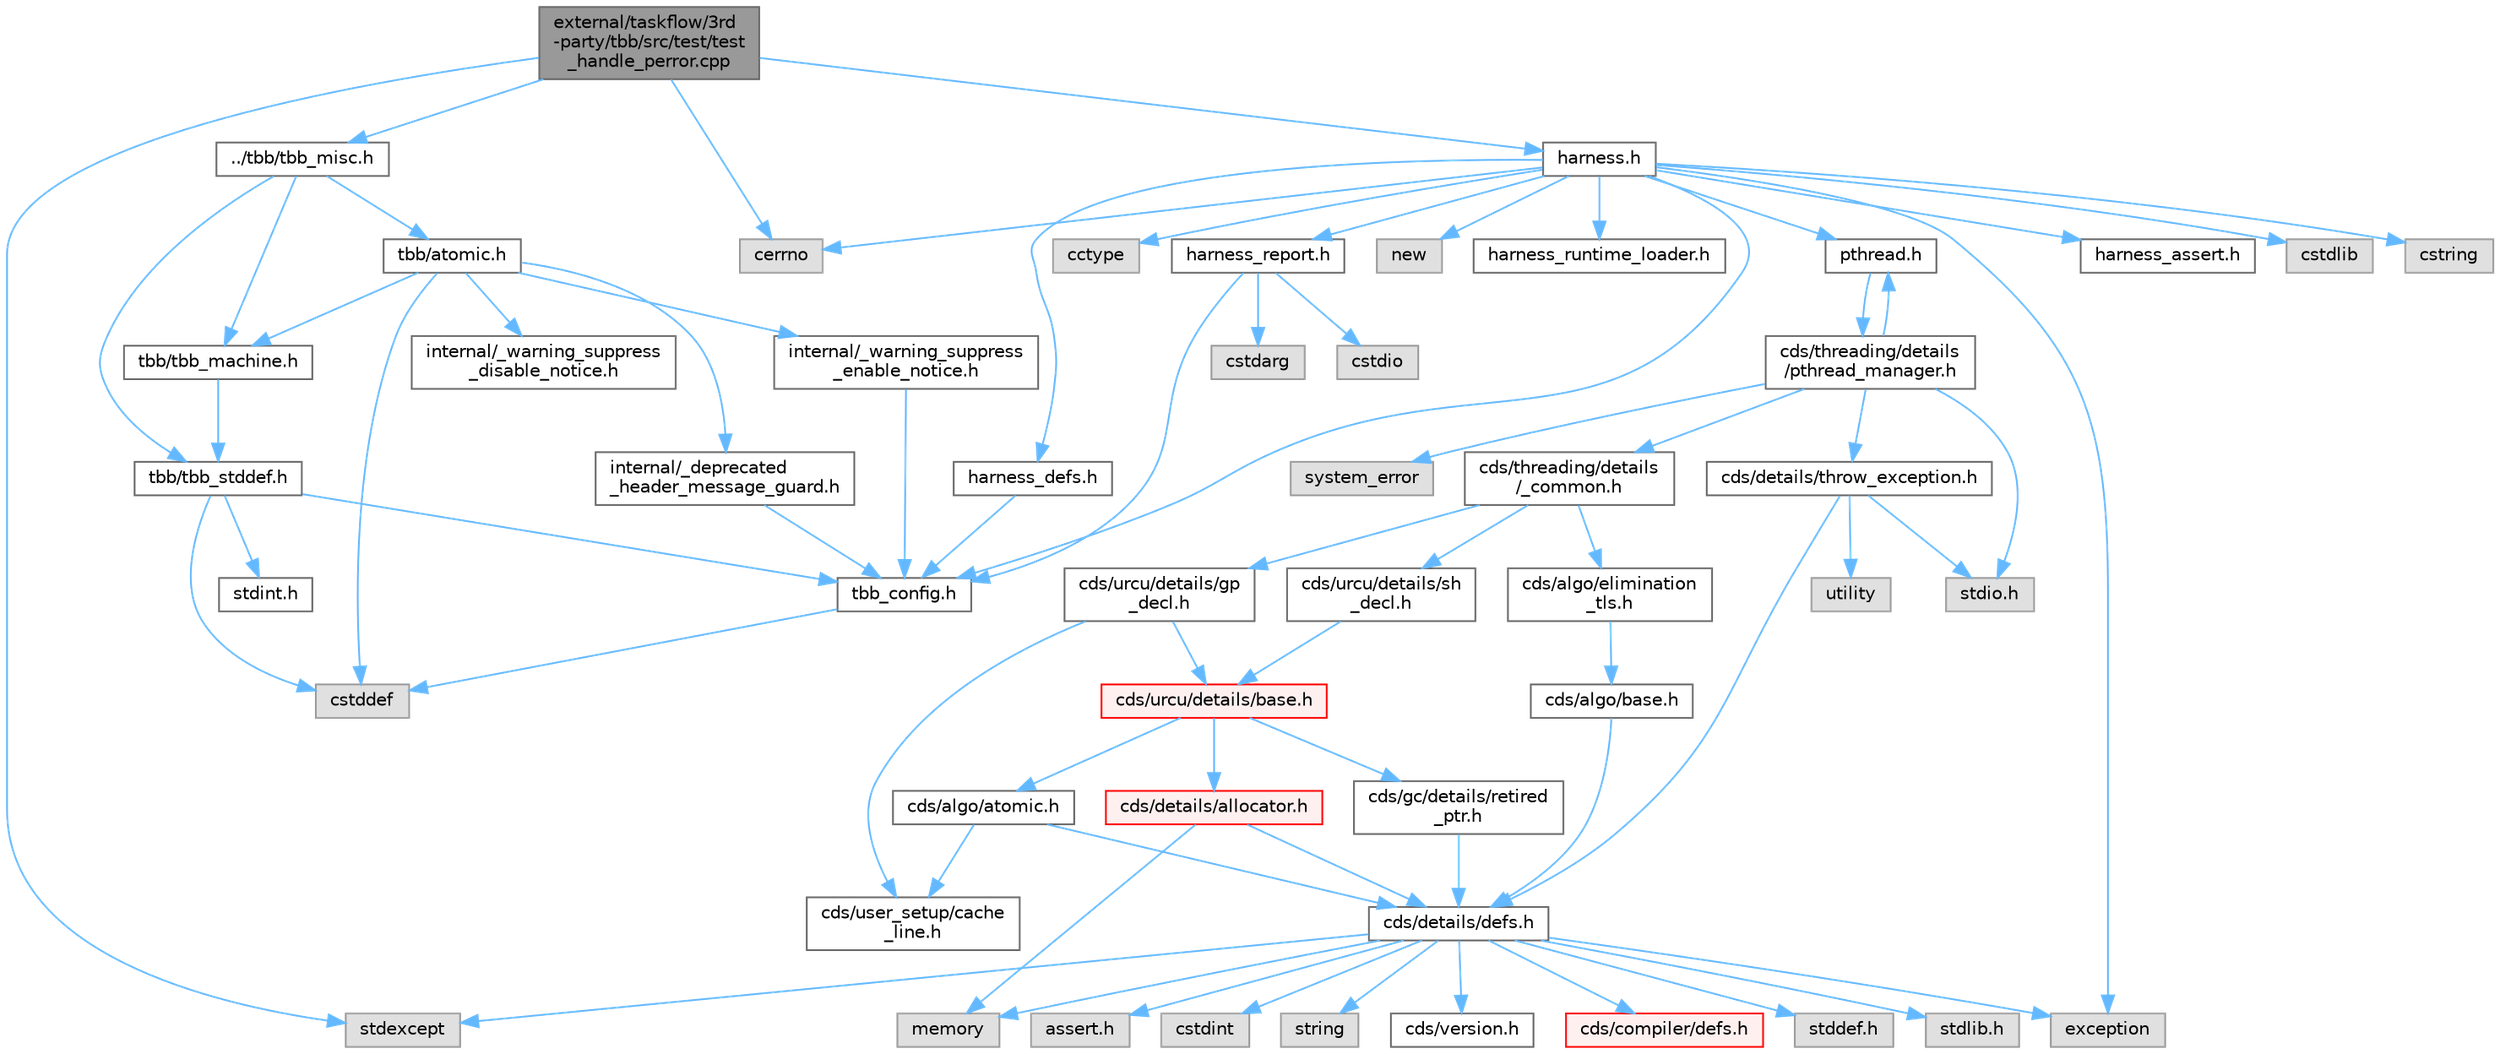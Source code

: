 digraph "external/taskflow/3rd-party/tbb/src/test/test_handle_perror.cpp"
{
 // LATEX_PDF_SIZE
  bgcolor="transparent";
  edge [fontname=Helvetica,fontsize=10,labelfontname=Helvetica,labelfontsize=10];
  node [fontname=Helvetica,fontsize=10,shape=box,height=0.2,width=0.4];
  Node1 [id="Node000001",label="external/taskflow/3rd\l-party/tbb/src/test/test\l_handle_perror.cpp",height=0.2,width=0.4,color="gray40", fillcolor="grey60", style="filled", fontcolor="black",tooltip=" "];
  Node1 -> Node2 [id="edge71_Node000001_Node000002",color="steelblue1",style="solid",tooltip=" "];
  Node2 [id="Node000002",label="cerrno",height=0.2,width=0.4,color="grey60", fillcolor="#E0E0E0", style="filled",tooltip=" "];
  Node1 -> Node3 [id="edge72_Node000001_Node000003",color="steelblue1",style="solid",tooltip=" "];
  Node3 [id="Node000003",label="stdexcept",height=0.2,width=0.4,color="grey60", fillcolor="#E0E0E0", style="filled",tooltip=" "];
  Node1 -> Node4 [id="edge73_Node000001_Node000004",color="steelblue1",style="solid",tooltip=" "];
  Node4 [id="Node000004",label="../tbb/tbb_misc.h",height=0.2,width=0.4,color="grey40", fillcolor="white", style="filled",URL="$tbb__misc_8h.html",tooltip=" "];
  Node4 -> Node5 [id="edge74_Node000004_Node000005",color="steelblue1",style="solid",tooltip=" "];
  Node5 [id="Node000005",label="tbb/tbb_stddef.h",height=0.2,width=0.4,color="grey40", fillcolor="white", style="filled",URL="$tbb__stddef_8h.html",tooltip=" "];
  Node5 -> Node6 [id="edge75_Node000005_Node000006",color="steelblue1",style="solid",tooltip=" "];
  Node6 [id="Node000006",label="tbb_config.h",height=0.2,width=0.4,color="grey40", fillcolor="white", style="filled",URL="$tbb__config_8h.html",tooltip=" "];
  Node6 -> Node7 [id="edge76_Node000006_Node000007",color="steelblue1",style="solid",tooltip=" "];
  Node7 [id="Node000007",label="cstddef",height=0.2,width=0.4,color="grey60", fillcolor="#E0E0E0", style="filled",tooltip=" "];
  Node5 -> Node7 [id="edge77_Node000005_Node000007",color="steelblue1",style="solid",tooltip=" "];
  Node5 -> Node8 [id="edge78_Node000005_Node000008",color="steelblue1",style="solid",tooltip=" "];
  Node8 [id="Node000008",label="stdint.h",height=0.2,width=0.4,color="grey40", fillcolor="white", style="filled",URL="$stdint_8h.html",tooltip=" "];
  Node4 -> Node9 [id="edge79_Node000004_Node000009",color="steelblue1",style="solid",tooltip=" "];
  Node9 [id="Node000009",label="tbb/tbb_machine.h",height=0.2,width=0.4,color="grey40", fillcolor="white", style="filled",URL="$tbb__machine_8h.html",tooltip=" "];
  Node9 -> Node5 [id="edge80_Node000009_Node000005",color="steelblue1",style="solid",tooltip=" "];
  Node4 -> Node10 [id="edge81_Node000004_Node000010",color="steelblue1",style="solid",tooltip=" "];
  Node10 [id="Node000010",label="tbb/atomic.h",height=0.2,width=0.4,color="grey40", fillcolor="white", style="filled",URL="$external_2taskflow_23rd-party_2tbb_2include_2tbb_2atomic_8h.html",tooltip=" "];
  Node10 -> Node11 [id="edge82_Node000010_Node000011",color="steelblue1",style="solid",tooltip=" "];
  Node11 [id="Node000011",label="internal/_deprecated\l_header_message_guard.h",height=0.2,width=0.4,color="grey40", fillcolor="white", style="filled",URL="$__deprecated__header__message__guard_8h.html",tooltip=" "];
  Node11 -> Node6 [id="edge83_Node000011_Node000006",color="steelblue1",style="solid",tooltip=" "];
  Node10 -> Node12 [id="edge84_Node000010_Node000012",color="steelblue1",style="solid",tooltip=" "];
  Node12 [id="Node000012",label="internal/_warning_suppress\l_enable_notice.h",height=0.2,width=0.4,color="grey40", fillcolor="white", style="filled",URL="$__warning__suppress__enable__notice_8h.html",tooltip=" "];
  Node12 -> Node6 [id="edge85_Node000012_Node000006",color="steelblue1",style="solid",tooltip=" "];
  Node10 -> Node7 [id="edge86_Node000010_Node000007",color="steelblue1",style="solid",tooltip=" "];
  Node10 -> Node9 [id="edge87_Node000010_Node000009",color="steelblue1",style="solid",tooltip=" "];
  Node10 -> Node13 [id="edge88_Node000010_Node000013",color="steelblue1",style="solid",tooltip=" "];
  Node13 [id="Node000013",label="internal/_warning_suppress\l_disable_notice.h",height=0.2,width=0.4,color="grey40", fillcolor="white", style="filled",URL="$__warning__suppress__disable__notice_8h.html",tooltip=" "];
  Node1 -> Node14 [id="edge89_Node000001_Node000014",color="steelblue1",style="solid",tooltip=" "];
  Node14 [id="Node000014",label="harness.h",height=0.2,width=0.4,color="grey40", fillcolor="white", style="filled",URL="$harness_8h.html",tooltip=" "];
  Node14 -> Node6 [id="edge90_Node000014_Node000006",color="steelblue1",style="solid",tooltip=" "];
  Node14 -> Node15 [id="edge91_Node000014_Node000015",color="steelblue1",style="solid",tooltip=" "];
  Node15 [id="Node000015",label="harness_defs.h",height=0.2,width=0.4,color="grey40", fillcolor="white", style="filled",URL="$harness__defs_8h.html",tooltip=" "];
  Node15 -> Node6 [id="edge92_Node000015_Node000006",color="steelblue1",style="solid",tooltip=" "];
  Node14 -> Node16 [id="edge93_Node000014_Node000016",color="steelblue1",style="solid",tooltip=" "];
  Node16 [id="Node000016",label="cstdlib",height=0.2,width=0.4,color="grey60", fillcolor="#E0E0E0", style="filled",tooltip=" "];
  Node14 -> Node17 [id="edge94_Node000014_Node000017",color="steelblue1",style="solid",tooltip=" "];
  Node17 [id="Node000017",label="cstring",height=0.2,width=0.4,color="grey60", fillcolor="#E0E0E0", style="filled",tooltip=" "];
  Node14 -> Node2 [id="edge95_Node000014_Node000002",color="steelblue1",style="solid",tooltip=" "];
  Node14 -> Node18 [id="edge96_Node000014_Node000018",color="steelblue1",style="solid",tooltip=" "];
  Node18 [id="Node000018",label="cctype",height=0.2,width=0.4,color="grey60", fillcolor="#E0E0E0", style="filled",tooltip=" "];
  Node14 -> Node19 [id="edge97_Node000014_Node000019",color="steelblue1",style="solid",tooltip=" "];
  Node19 [id="Node000019",label="new",height=0.2,width=0.4,color="grey60", fillcolor="#E0E0E0", style="filled",tooltip=" "];
  Node14 -> Node20 [id="edge98_Node000014_Node000020",color="steelblue1",style="solid",tooltip=" "];
  Node20 [id="Node000020",label="pthread.h",height=0.2,width=0.4,color="grey40", fillcolor="white", style="filled",URL="$pthread_8h.html",tooltip=" "];
  Node20 -> Node21 [id="edge99_Node000020_Node000021",color="steelblue1",style="solid",tooltip=" "];
  Node21 [id="Node000021",label="cds/threading/details\l/pthread_manager.h",height=0.2,width=0.4,color="grey40", fillcolor="white", style="filled",URL="$pthread__manager_8h.html",tooltip=" "];
  Node21 -> Node22 [id="edge100_Node000021_Node000022",color="steelblue1",style="solid",tooltip=" "];
  Node22 [id="Node000022",label="system_error",height=0.2,width=0.4,color="grey60", fillcolor="#E0E0E0", style="filled",tooltip=" "];
  Node21 -> Node23 [id="edge101_Node000021_Node000023",color="steelblue1",style="solid",tooltip=" "];
  Node23 [id="Node000023",label="stdio.h",height=0.2,width=0.4,color="grey60", fillcolor="#E0E0E0", style="filled",tooltip=" "];
  Node21 -> Node20 [id="edge102_Node000021_Node000020",color="steelblue1",style="solid",tooltip=" "];
  Node21 -> Node24 [id="edge103_Node000021_Node000024",color="steelblue1",style="solid",tooltip=" "];
  Node24 [id="Node000024",label="cds/threading/details\l/_common.h",height=0.2,width=0.4,color="grey40", fillcolor="white", style="filled",URL="$__common_8h.html",tooltip=" "];
  Node24 -> Node25 [id="edge104_Node000024_Node000025",color="steelblue1",style="solid",tooltip=" "];
  Node25 [id="Node000025",label="cds/urcu/details/gp\l_decl.h",height=0.2,width=0.4,color="grey40", fillcolor="white", style="filled",URL="$gp__decl_8h.html",tooltip=" "];
  Node25 -> Node26 [id="edge105_Node000025_Node000026",color="steelblue1",style="solid",tooltip=" "];
  Node26 [id="Node000026",label="cds/urcu/details/base.h",height=0.2,width=0.4,color="red", fillcolor="#FFF0F0", style="filled",URL="$external_2libcds_2cds_2urcu_2details_2base_8h.html",tooltip=" "];
  Node26 -> Node27 [id="edge106_Node000026_Node000027",color="steelblue1",style="solid",tooltip=" "];
  Node27 [id="Node000027",label="cds/algo/atomic.h",height=0.2,width=0.4,color="grey40", fillcolor="white", style="filled",URL="$external_2libcds_2cds_2algo_2atomic_8h.html",tooltip=" "];
  Node27 -> Node28 [id="edge107_Node000027_Node000028",color="steelblue1",style="solid",tooltip=" "];
  Node28 [id="Node000028",label="cds/details/defs.h",height=0.2,width=0.4,color="grey40", fillcolor="white", style="filled",URL="$details_2defs_8h.html",tooltip=" "];
  Node28 -> Node29 [id="edge108_Node000028_Node000029",color="steelblue1",style="solid",tooltip=" "];
  Node29 [id="Node000029",label="stddef.h",height=0.2,width=0.4,color="grey60", fillcolor="#E0E0E0", style="filled",tooltip=" "];
  Node28 -> Node30 [id="edge109_Node000028_Node000030",color="steelblue1",style="solid",tooltip=" "];
  Node30 [id="Node000030",label="stdlib.h",height=0.2,width=0.4,color="grey60", fillcolor="#E0E0E0", style="filled",tooltip=" "];
  Node28 -> Node31 [id="edge110_Node000028_Node000031",color="steelblue1",style="solid",tooltip=" "];
  Node31 [id="Node000031",label="assert.h",height=0.2,width=0.4,color="grey60", fillcolor="#E0E0E0", style="filled",tooltip=" "];
  Node28 -> Node32 [id="edge111_Node000028_Node000032",color="steelblue1",style="solid",tooltip=" "];
  Node32 [id="Node000032",label="cstdint",height=0.2,width=0.4,color="grey60", fillcolor="#E0E0E0", style="filled",tooltip=" "];
  Node28 -> Node33 [id="edge112_Node000028_Node000033",color="steelblue1",style="solid",tooltip=" "];
  Node33 [id="Node000033",label="exception",height=0.2,width=0.4,color="grey60", fillcolor="#E0E0E0", style="filled",tooltip=" "];
  Node28 -> Node3 [id="edge113_Node000028_Node000003",color="steelblue1",style="solid",tooltip=" "];
  Node28 -> Node34 [id="edge114_Node000028_Node000034",color="steelblue1",style="solid",tooltip=" "];
  Node34 [id="Node000034",label="string",height=0.2,width=0.4,color="grey60", fillcolor="#E0E0E0", style="filled",tooltip=" "];
  Node28 -> Node35 [id="edge115_Node000028_Node000035",color="steelblue1",style="solid",tooltip=" "];
  Node35 [id="Node000035",label="memory",height=0.2,width=0.4,color="grey60", fillcolor="#E0E0E0", style="filled",tooltip=" "];
  Node28 -> Node36 [id="edge116_Node000028_Node000036",color="steelblue1",style="solid",tooltip=" "];
  Node36 [id="Node000036",label="cds/version.h",height=0.2,width=0.4,color="grey40", fillcolor="white", style="filled",URL="$external_2libcds_2cds_2version_8h.html",tooltip=" "];
  Node28 -> Node37 [id="edge117_Node000028_Node000037",color="steelblue1",style="solid",tooltip=" "];
  Node37 [id="Node000037",label="cds/compiler/defs.h",height=0.2,width=0.4,color="red", fillcolor="#FFF0F0", style="filled",URL="$compiler_2defs_8h.html",tooltip=" "];
  Node27 -> Node40 [id="edge118_Node000027_Node000040",color="steelblue1",style="solid",tooltip=" "];
  Node40 [id="Node000040",label="cds/user_setup/cache\l_line.h",height=0.2,width=0.4,color="grey40", fillcolor="white", style="filled",URL="$cache__line_8h.html",tooltip="Cache-line size definition"];
  Node26 -> Node41 [id="edge119_Node000026_Node000041",color="steelblue1",style="solid",tooltip=" "];
  Node41 [id="Node000041",label="cds/gc/details/retired\l_ptr.h",height=0.2,width=0.4,color="grey40", fillcolor="white", style="filled",URL="$retired__ptr_8h.html",tooltip=" "];
  Node41 -> Node28 [id="edge120_Node000041_Node000028",color="steelblue1",style="solid",tooltip=" "];
  Node26 -> Node42 [id="edge121_Node000026_Node000042",color="steelblue1",style="solid",tooltip=" "];
  Node42 [id="Node000042",label="cds/details/allocator.h",height=0.2,width=0.4,color="red", fillcolor="#FFF0F0", style="filled",URL="$external_2libcds_2cds_2details_2allocator_8h.html",tooltip=" "];
  Node42 -> Node35 [id="edge122_Node000042_Node000035",color="steelblue1",style="solid",tooltip=" "];
  Node42 -> Node28 [id="edge123_Node000042_Node000028",color="steelblue1",style="solid",tooltip=" "];
  Node25 -> Node40 [id="edge124_Node000025_Node000040",color="steelblue1",style="solid",tooltip=" "];
  Node24 -> Node62 [id="edge125_Node000024_Node000062",color="steelblue1",style="solid",tooltip=" "];
  Node62 [id="Node000062",label="cds/urcu/details/sh\l_decl.h",height=0.2,width=0.4,color="grey40", fillcolor="white", style="filled",URL="$sh__decl_8h.html",tooltip=" "];
  Node62 -> Node26 [id="edge126_Node000062_Node000026",color="steelblue1",style="solid",tooltip=" "];
  Node24 -> Node63 [id="edge127_Node000024_Node000063",color="steelblue1",style="solid",tooltip=" "];
  Node63 [id="Node000063",label="cds/algo/elimination\l_tls.h",height=0.2,width=0.4,color="grey40", fillcolor="white", style="filled",URL="$elimination__tls_8h.html",tooltip=" "];
  Node63 -> Node64 [id="edge128_Node000063_Node000064",color="steelblue1",style="solid",tooltip=" "];
  Node64 [id="Node000064",label="cds/algo/base.h",height=0.2,width=0.4,color="grey40", fillcolor="white", style="filled",URL="$external_2libcds_2cds_2algo_2base_8h.html",tooltip=" "];
  Node64 -> Node28 [id="edge129_Node000064_Node000028",color="steelblue1",style="solid",tooltip=" "];
  Node21 -> Node56 [id="edge130_Node000021_Node000056",color="steelblue1",style="solid",tooltip=" "];
  Node56 [id="Node000056",label="cds/details/throw_exception.h",height=0.2,width=0.4,color="grey40", fillcolor="white", style="filled",URL="$throw__exception_8h.html",tooltip=" "];
  Node56 -> Node28 [id="edge131_Node000056_Node000028",color="steelblue1",style="solid",tooltip=" "];
  Node56 -> Node23 [id="edge132_Node000056_Node000023",color="steelblue1",style="solid",tooltip=" "];
  Node56 -> Node57 [id="edge133_Node000056_Node000057",color="steelblue1",style="solid",tooltip=" "];
  Node57 [id="Node000057",label="utility",height=0.2,width=0.4,color="grey60", fillcolor="#E0E0E0", style="filled",tooltip=" "];
  Node14 -> Node65 [id="edge134_Node000014_Node000065",color="steelblue1",style="solid",tooltip=" "];
  Node65 [id="Node000065",label="harness_runtime_loader.h",height=0.2,width=0.4,color="grey40", fillcolor="white", style="filled",URL="$harness__runtime__loader_8h.html",tooltip=" "];
  Node14 -> Node66 [id="edge135_Node000014_Node000066",color="steelblue1",style="solid",tooltip=" "];
  Node66 [id="Node000066",label="harness_report.h",height=0.2,width=0.4,color="grey40", fillcolor="white", style="filled",URL="$harness__report_8h.html",tooltip=" "];
  Node66 -> Node67 [id="edge136_Node000066_Node000067",color="steelblue1",style="solid",tooltip=" "];
  Node67 [id="Node000067",label="cstdio",height=0.2,width=0.4,color="grey60", fillcolor="#E0E0E0", style="filled",tooltip=" "];
  Node66 -> Node68 [id="edge137_Node000066_Node000068",color="steelblue1",style="solid",tooltip=" "];
  Node68 [id="Node000068",label="cstdarg",height=0.2,width=0.4,color="grey60", fillcolor="#E0E0E0", style="filled",tooltip=" "];
  Node66 -> Node6 [id="edge138_Node000066_Node000006",color="steelblue1",style="solid",tooltip=" "];
  Node14 -> Node33 [id="edge139_Node000014_Node000033",color="steelblue1",style="solid",tooltip=" "];
  Node14 -> Node69 [id="edge140_Node000014_Node000069",color="steelblue1",style="solid",tooltip=" "];
  Node69 [id="Node000069",label="harness_assert.h",height=0.2,width=0.4,color="grey40", fillcolor="white", style="filled",URL="$harness__assert_8h.html",tooltip=" "];
}
